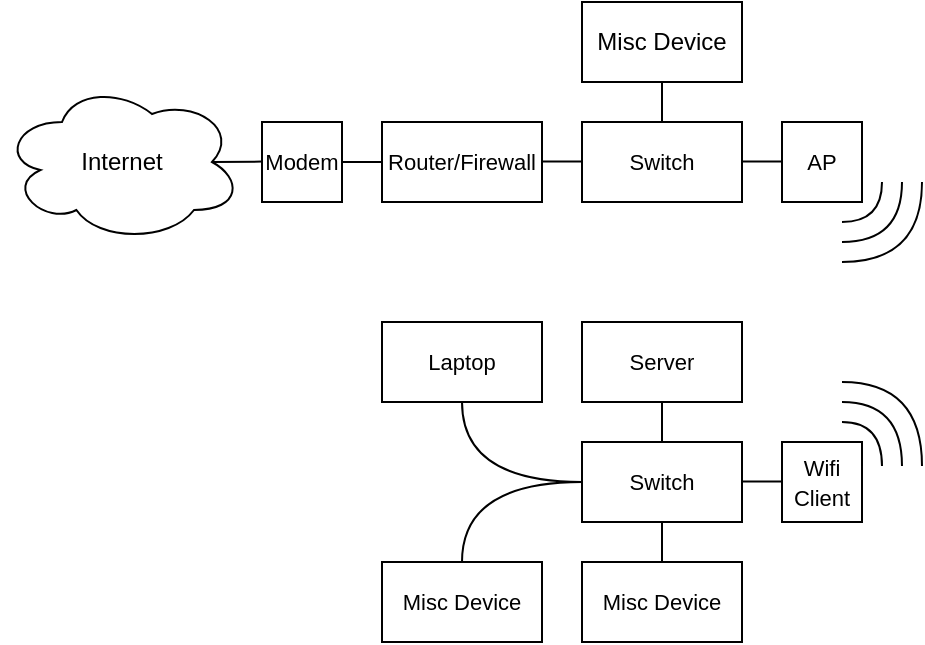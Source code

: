 <mxfile version="22.1.2" type="device">
  <diagram name="Page-1" id="CKOjcFXAePYPvMBwie8h">
    <mxGraphModel dx="819" dy="482" grid="1" gridSize="10" guides="1" tooltips="1" connect="1" arrows="1" fold="1" page="1" pageScale="1" pageWidth="827" pageHeight="583" math="0" shadow="0">
      <root>
        <mxCell id="0" />
        <mxCell id="1" parent="0" />
        <mxCell id="pvll3rnzpr4lRFQPPHld-1" value="&lt;font style=&quot;font-size: 11px;&quot;&gt;Router/Firewall&lt;/font&gt;" style="rounded=0;whiteSpace=wrap;html=1;" vertex="1" parent="1">
          <mxGeometry x="300" y="180" width="80" height="40" as="geometry" />
        </mxCell>
        <mxCell id="pvll3rnzpr4lRFQPPHld-2" value="&lt;font style=&quot;font-size: 11px;&quot;&gt;Switch&lt;/font&gt;" style="rounded=0;whiteSpace=wrap;html=1;" vertex="1" parent="1">
          <mxGeometry x="400" y="180" width="80" height="40" as="geometry" />
        </mxCell>
        <mxCell id="pvll3rnzpr4lRFQPPHld-3" value="&lt;font style=&quot;font-size: 11px;&quot;&gt;Modem&lt;/font&gt;" style="rounded=0;whiteSpace=wrap;html=1;" vertex="1" parent="1">
          <mxGeometry x="240" y="180" width="40" height="40" as="geometry" />
        </mxCell>
        <mxCell id="pvll3rnzpr4lRFQPPHld-4" value="Misc Device" style="rounded=0;whiteSpace=wrap;html=1;" vertex="1" parent="1">
          <mxGeometry x="400" y="120" width="80" height="40" as="geometry" />
        </mxCell>
        <mxCell id="pvll3rnzpr4lRFQPPHld-6" value="&lt;font style=&quot;font-size: 11px;&quot;&gt;AP&lt;/font&gt;" style="rounded=0;whiteSpace=wrap;html=1;" vertex="1" parent="1">
          <mxGeometry x="500" y="180" width="40" height="40" as="geometry" />
        </mxCell>
        <mxCell id="pvll3rnzpr4lRFQPPHld-7" value="&lt;font style=&quot;font-size: 11px;&quot;&gt;Wifi Client&lt;/font&gt;" style="rounded=0;whiteSpace=wrap;html=1;" vertex="1" parent="1">
          <mxGeometry x="500" y="340" width="40" height="40" as="geometry" />
        </mxCell>
        <mxCell id="pvll3rnzpr4lRFQPPHld-8" value="&lt;font style=&quot;font-size: 11px;&quot;&gt;Switch&lt;/font&gt;" style="rounded=0;whiteSpace=wrap;html=1;" vertex="1" parent="1">
          <mxGeometry x="400" y="340" width="80" height="40" as="geometry" />
        </mxCell>
        <mxCell id="pvll3rnzpr4lRFQPPHld-9" value="&lt;font style=&quot;font-size: 11px;&quot;&gt;Laptop&lt;/font&gt;" style="rounded=0;whiteSpace=wrap;html=1;" vertex="1" parent="1">
          <mxGeometry x="300" y="280" width="80" height="40" as="geometry" />
        </mxCell>
        <mxCell id="pvll3rnzpr4lRFQPPHld-10" value="&lt;font style=&quot;font-size: 11px;&quot;&gt;Server&lt;/font&gt;" style="rounded=0;whiteSpace=wrap;html=1;" vertex="1" parent="1">
          <mxGeometry x="400" y="280" width="80" height="40" as="geometry" />
        </mxCell>
        <mxCell id="pvll3rnzpr4lRFQPPHld-11" value="&lt;font style=&quot;font-size: 11px;&quot;&gt;Misc Device&lt;br&gt;&lt;/font&gt;" style="rounded=0;whiteSpace=wrap;html=1;" vertex="1" parent="1">
          <mxGeometry x="400" y="400" width="80" height="40" as="geometry" />
        </mxCell>
        <mxCell id="pvll3rnzpr4lRFQPPHld-12" value="&lt;font style=&quot;font-size: 11px;&quot;&gt;Misc Device&lt;/font&gt;" style="rounded=0;whiteSpace=wrap;html=1;" vertex="1" parent="1">
          <mxGeometry x="300" y="400" width="80" height="40" as="geometry" />
        </mxCell>
        <mxCell id="pvll3rnzpr4lRFQPPHld-13" value="" style="endArrow=none;html=1;rounded=0;entryX=1;entryY=0.5;entryDx=0;entryDy=0;exitX=0;exitY=0.5;exitDx=0;exitDy=0;" edge="1" parent="1" source="pvll3rnzpr4lRFQPPHld-1" target="pvll3rnzpr4lRFQPPHld-3">
          <mxGeometry width="50" height="50" relative="1" as="geometry">
            <mxPoint x="200" y="300" as="sourcePoint" />
            <mxPoint x="250" y="250" as="targetPoint" />
          </mxGeometry>
        </mxCell>
        <mxCell id="pvll3rnzpr4lRFQPPHld-14" value="" style="endArrow=none;html=1;rounded=0;entryX=1;entryY=0.5;entryDx=0;entryDy=0;exitX=0;exitY=0.5;exitDx=0;exitDy=0;" edge="1" parent="1">
          <mxGeometry width="50" height="50" relative="1" as="geometry">
            <mxPoint x="400" y="199.8" as="sourcePoint" />
            <mxPoint x="380" y="199.8" as="targetPoint" />
          </mxGeometry>
        </mxCell>
        <mxCell id="pvll3rnzpr4lRFQPPHld-15" value="" style="endArrow=none;html=1;rounded=0;entryX=1;entryY=0.5;entryDx=0;entryDy=0;exitX=0;exitY=0.5;exitDx=0;exitDy=0;" edge="1" parent="1">
          <mxGeometry width="50" height="50" relative="1" as="geometry">
            <mxPoint x="500" y="199.8" as="sourcePoint" />
            <mxPoint x="480" y="199.8" as="targetPoint" />
          </mxGeometry>
        </mxCell>
        <mxCell id="pvll3rnzpr4lRFQPPHld-16" value="" style="endArrow=none;html=1;rounded=0;exitX=0.5;exitY=1;exitDx=0;exitDy=0;" edge="1" parent="1" source="pvll3rnzpr4lRFQPPHld-4" target="pvll3rnzpr4lRFQPPHld-2">
          <mxGeometry width="50" height="50" relative="1" as="geometry">
            <mxPoint x="330" y="230" as="sourcePoint" />
            <mxPoint x="310" y="230" as="targetPoint" />
          </mxGeometry>
        </mxCell>
        <mxCell id="pvll3rnzpr4lRFQPPHld-17" value="" style="curved=1;endArrow=none;html=1;rounded=0;endFill=0;" edge="1" parent="1">
          <mxGeometry width="50" height="50" relative="1" as="geometry">
            <mxPoint x="530" y="230" as="sourcePoint" />
            <mxPoint x="550" y="210" as="targetPoint" />
            <Array as="points">
              <mxPoint x="550" y="230" />
            </Array>
          </mxGeometry>
        </mxCell>
        <mxCell id="pvll3rnzpr4lRFQPPHld-18" value="" style="curved=1;endArrow=none;html=1;rounded=0;endFill=0;" edge="1" parent="1">
          <mxGeometry width="50" height="50" relative="1" as="geometry">
            <mxPoint x="530" y="240" as="sourcePoint" />
            <mxPoint x="560" y="210" as="targetPoint" />
            <Array as="points">
              <mxPoint x="560" y="240" />
            </Array>
          </mxGeometry>
        </mxCell>
        <mxCell id="pvll3rnzpr4lRFQPPHld-19" value="" style="curved=1;endArrow=none;html=1;rounded=0;endFill=0;" edge="1" parent="1">
          <mxGeometry width="50" height="50" relative="1" as="geometry">
            <mxPoint x="530" y="250" as="sourcePoint" />
            <mxPoint x="570" y="210" as="targetPoint" />
            <Array as="points">
              <mxPoint x="570" y="250" />
            </Array>
          </mxGeometry>
        </mxCell>
        <mxCell id="pvll3rnzpr4lRFQPPHld-20" value="" style="curved=1;endArrow=none;html=1;rounded=0;endFill=0;" edge="1" parent="1">
          <mxGeometry width="50" height="50" relative="1" as="geometry">
            <mxPoint x="530" y="330" as="sourcePoint" />
            <mxPoint x="550" y="352" as="targetPoint" />
            <Array as="points">
              <mxPoint x="550" y="330" />
            </Array>
          </mxGeometry>
        </mxCell>
        <mxCell id="pvll3rnzpr4lRFQPPHld-21" value="" style="curved=1;endArrow=none;html=1;rounded=0;endFill=0;" edge="1" parent="1">
          <mxGeometry width="50" height="50" relative="1" as="geometry">
            <mxPoint x="530" y="320" as="sourcePoint" />
            <mxPoint x="560" y="352" as="targetPoint" />
            <Array as="points">
              <mxPoint x="560" y="320" />
            </Array>
          </mxGeometry>
        </mxCell>
        <mxCell id="pvll3rnzpr4lRFQPPHld-22" value="" style="curved=1;endArrow=none;html=1;rounded=0;endFill=0;" edge="1" parent="1">
          <mxGeometry width="50" height="50" relative="1" as="geometry">
            <mxPoint x="530" y="310" as="sourcePoint" />
            <mxPoint x="570" y="352" as="targetPoint" />
            <Array as="points">
              <mxPoint x="570" y="310" />
            </Array>
          </mxGeometry>
        </mxCell>
        <mxCell id="pvll3rnzpr4lRFQPPHld-23" value="" style="endArrow=none;html=1;rounded=0;entryX=1;entryY=0.5;entryDx=0;entryDy=0;exitX=0;exitY=0.5;exitDx=0;exitDy=0;" edge="1" parent="1">
          <mxGeometry width="50" height="50" relative="1" as="geometry">
            <mxPoint x="500" y="359.8" as="sourcePoint" />
            <mxPoint x="480" y="359.8" as="targetPoint" />
          </mxGeometry>
        </mxCell>
        <mxCell id="pvll3rnzpr4lRFQPPHld-24" value="" style="endArrow=none;html=1;rounded=0;entryX=0.5;entryY=1;entryDx=0;entryDy=0;exitX=0.5;exitY=0;exitDx=0;exitDy=0;" edge="1" parent="1" source="pvll3rnzpr4lRFQPPHld-8" target="pvll3rnzpr4lRFQPPHld-10">
          <mxGeometry width="50" height="50" relative="1" as="geometry">
            <mxPoint x="450" y="330" as="sourcePoint" />
            <mxPoint x="430" y="330" as="targetPoint" />
          </mxGeometry>
        </mxCell>
        <mxCell id="pvll3rnzpr4lRFQPPHld-25" value="" style="endArrow=none;html=1;rounded=0;entryX=0.5;entryY=1;entryDx=0;entryDy=0;exitX=0.5;exitY=0;exitDx=0;exitDy=0;" edge="1" parent="1" source="pvll3rnzpr4lRFQPPHld-11" target="pvll3rnzpr4lRFQPPHld-8">
          <mxGeometry width="50" height="50" relative="1" as="geometry">
            <mxPoint x="430" y="229.8" as="sourcePoint" />
            <mxPoint x="410" y="229.8" as="targetPoint" />
          </mxGeometry>
        </mxCell>
        <mxCell id="pvll3rnzpr4lRFQPPHld-26" value="" style="curved=1;endArrow=none;html=1;rounded=0;endFill=0;exitX=0.5;exitY=1;exitDx=0;exitDy=0;entryX=0;entryY=0.5;entryDx=0;entryDy=0;" edge="1" parent="1" source="pvll3rnzpr4lRFQPPHld-9" target="pvll3rnzpr4lRFQPPHld-8">
          <mxGeometry width="50" height="50" relative="1" as="geometry">
            <mxPoint x="330" y="330" as="sourcePoint" />
            <mxPoint x="350" y="352" as="targetPoint" />
            <Array as="points">
              <mxPoint x="340" y="360" />
            </Array>
          </mxGeometry>
        </mxCell>
        <mxCell id="pvll3rnzpr4lRFQPPHld-27" value="" style="curved=1;endArrow=none;html=1;rounded=0;endFill=0;exitX=0.5;exitY=0;exitDx=0;exitDy=0;" edge="1" parent="1" source="pvll3rnzpr4lRFQPPHld-12">
          <mxGeometry width="50" height="50" relative="1" as="geometry">
            <mxPoint x="340" y="320" as="sourcePoint" />
            <mxPoint x="400" y="360" as="targetPoint" />
            <Array as="points">
              <mxPoint x="340" y="360" />
            </Array>
          </mxGeometry>
        </mxCell>
        <mxCell id="pvll3rnzpr4lRFQPPHld-29" value="Internet" style="ellipse;shape=cloud;whiteSpace=wrap;html=1;" vertex="1" parent="1">
          <mxGeometry x="110" y="160" width="120" height="80" as="geometry" />
        </mxCell>
        <mxCell id="pvll3rnzpr4lRFQPPHld-30" value="" style="endArrow=none;html=1;rounded=0;entryX=0.875;entryY=0.5;entryDx=0;entryDy=0;exitX=0;exitY=0.5;exitDx=0;exitDy=0;entryPerimeter=0;" edge="1" parent="1" target="pvll3rnzpr4lRFQPPHld-29">
          <mxGeometry width="50" height="50" relative="1" as="geometry">
            <mxPoint x="240" y="199.8" as="sourcePoint" />
            <mxPoint x="220" y="199.8" as="targetPoint" />
          </mxGeometry>
        </mxCell>
      </root>
    </mxGraphModel>
  </diagram>
</mxfile>
